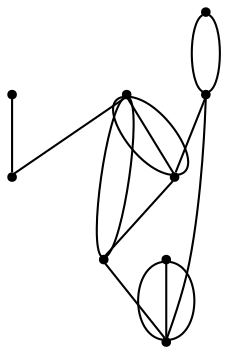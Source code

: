 graph {
  node [shape=point,comment="{\"directed\":false,\"doi\":\"10.1007/978-3-031-22203-0_9\",\"figure\":\"7\"}"]

  v0 [pos="893.4798396585575,882.4673378063972"]
  v1 [pos="760.1252623065641,949.143809308186"]
  v2 [pos="626.7706849545706,682.4379233010307"]
  v3 [pos="760.1252623065641,815.7908663046084"]
  v4 [pos="626.7706849545706,1082.4967523117637"]
  v5 [pos="626.7706849545706,882.4673378063972"]
  v6 [pos="493.41610760257703,949.143809308186"]
  v7 [pos="493.41610760257703,815.7908663046084"]
  v8 [pos="360.0615302505835,882.4673378063972"]

  v8 -- v2 [id="-2",pos="360.0615302505835,882.4673378063972 426.7388189265803,615.7614517992417 426.7388189265803,615.7614517992417 426.7388189265803,615.7614517992417 626.7706849545706,682.4379233010307 626.7706849545706,682.4379233010307 626.7706849545706,682.4379233010307"]
  v8 -- v2 [id="-4",pos="360.0615302505835,882.4673378063972 293.3842415745867,615.7614517992417 293.3842415745867,615.7614517992417 293.3842415745867,615.7614517992417 426.7388189265803,615.761324623965 426.7388189265803,615.761324623965 426.7388189265803,615.761324623965 826.8025509825609,615.761324623965 826.8025509825609,615.761324623965 826.8025509825609,615.761324623965 960.1571283345544,615.761324623965 960.1571283345544,615.761324623965 960.1571283345544,615.761324623965 960.1571283345544,1149.1730966382756 960.1571283345544,1149.1730966382756 960.1571283345544,1149.1730966382756 826.8025509825609,1149.1730966382756 826.8025509825609,1149.1730966382756 826.8025509825609,1149.1730966382756 826.8025509825609,615.761324623965 826.8025509825609,615.761324623965 826.8025509825609,615.761324623965 626.7706849545706,682.4379233010307 626.7706849545706,682.4379233010307 626.7706849545706,682.4379233010307"]
  v6 -- v7 [id="-9",pos="493.41610760257703,949.143809308186 560.0933962785738,882.4673378063972 560.0933962785738,882.4673378063972 560.0933962785738,882.4673378063972 493.41610760257703,815.7908663046084 493.41610760257703,815.7908663046084 493.41610760257703,815.7908663046084"]
  v7 -- v6 [id="-13",pos="493.41610760257703,815.7908663046084 426.7388189265803,882.4673378063972 426.7388189265803,882.4673378063972 426.7388189265803,882.4673378063972 493.41610760257703,949.143809308186 493.41610760257703,949.143809308186 493.41610760257703,949.143809308186"]
  v7 -- v5 [id="-14",pos="493.41610760257703,815.7908663046084 560.0933962785738,749.1143948028194 560.0933962785738,749.1143948028194 560.0933962785738,749.1143948028194 626.7706849545706,882.4673378063972 626.7706849545706,882.4673378063972 626.7706849545706,882.4673378063972"]
  v6 -- v5 [id="-15",pos="493.41610760257703,949.143809308186 560.0933962785738,1015.8202808099749 560.0933962785738,1015.8202808099749 560.0933962785738,1015.8202808099749 626.7706849545706,882.4673378063972 626.7706849545706,882.4673378063972 626.7706849545706,882.4673378063972"]
  v2 -- v7 [id="-17",pos="626.7706849545706,682.4379233010307 426.7388189265803,749.1143948028194 426.7388189265803,749.1143948028194 426.7388189265803,749.1143948028194 493.41610760257703,815.7908663046084 493.41610760257703,815.7908663046084 493.41610760257703,815.7908663046084"]
  v0 -- v4 [id="-23",pos="893.4798396585575,882.4673378063972 826.8025509825609,1149.1730966382756 826.8025509825609,1149.1730966382756 826.8025509825609,1149.1730966382756 426.7388189265803,1149.1730966382756 426.7388189265803,1149.1730966382756 426.7388189265803,1149.1730966382756 426.7388189265803,1015.820153634698 426.7388189265803,1015.820153634698 426.7388189265803,1015.820153634698 560.0933962785738,1015.820153634698 560.0933962785738,1015.820153634698 560.0933962785738,1015.820153634698 560.0933962785738,749.1142676275427 560.0933962785738,749.1142676275427 560.0933962785738,749.1142676275427 426.7388189265803,749.1142676275427 426.7388189265803,749.1142676275427 426.7388189265803,749.1142676275427 426.7388189265803,882.4672106311205 426.7388189265803,882.4672106311205 426.7388189265803,882.4672106311205 426.7388189265803,1015.820153634698 426.7388189265803,1015.820153634698 426.7388189265803,1015.820153634698 826.8025509825609,1015.820153634698 826.8025509825609,1015.820153634698 826.8025509825609,1015.820153634698 826.8025509825609,1149.1730966382756 826.8025509825609,1149.1730966382756 826.8025509825609,1149.1730966382756 626.7706849545706,1082.4967523117637 626.7706849545706,1082.4967523117637 626.7706849545706,1082.4967523117637"]
  v6 -- v7 [id="-26",pos="493.41610760257703,949.143809308186 460.0774632645786,915.8055735572916 460.0774632645786,915.8055735572916 460.0774632645786,915.8055735572916 493.41610760257703,882.4673378063972 493.41610760257703,882.4673378063972 493.41610760257703,882.4673378063972 460.0774632645786,849.1291020555027 460.0774632645786,849.1291020555027 460.0774632645786,849.1291020555027 493.41610760257703,815.7908663046084 493.41610760257703,815.7908663046084 493.41610760257703,815.7908663046084"]
  v6 -- v5 [id="-30",pos="493.41610760257703,949.143809308186 543.4240741095746,899.1364556818444 543.4240741095746,899.1364556818444 543.4240741095746,899.1364556818444 560.0933962785738,915.8055735572916 560.0933962785738,915.8055735572916 560.0933962785738,915.8055735572916 610.1013627855714,982.4820450590804 610.1013627855714,982.4820450590804 610.1013627855714,982.4820450590804 643.4400071235698,915.8055735572916 643.4400071235698,915.8055735572916 643.4400071235698,915.8055735572916 626.7706849545706,882.4673378063972 626.7706849545706,882.4673378063972 626.7706849545706,882.4673378063972"]
  v5 -- v3 [id="-31",pos="626.7706849545706,882.4673378063972 693.4479736305673,749.1143948028194 693.4479736305673,749.1143948028194 693.4479736305673,749.1143948028194 760.1252623065641,815.7908663046084 760.1252623065641,815.7908663046084 760.1252623065641,815.7908663046084"]
  v2 -- v3 [id="-36",pos="626.7706849545706,682.4379233010307 826.8025509825609,749.1143948028194 826.8025509825609,749.1143948028194 826.8025509825609,749.1143948028194 760.1252623065641,815.7908663046084 760.1252623065641,815.7908663046084 760.1252623065641,815.7908663046084"]
  v1 -- v3 [id="-43",pos="760.1252623065641,949.143809308186 693.4479736305673,882.4673378063972 693.4479736305673,882.4673378063972 693.4479736305673,882.4673378063972 760.1252623065641,815.7908663046084 760.1252623065641,815.7908663046084 760.1252623065641,815.7908663046084"]
  v1 -- v3 [id="-46",pos="760.1252623065641,949.143809308186 826.8025509825609,882.4673378063972 826.8025509825609,882.4673378063972 826.8025509825609,882.4673378063972 760.1252623065641,815.7908663046084 760.1252623065641,815.7908663046084 760.1252623065641,815.7908663046084"]
  v6 -- v4 [id="-47",pos="493.41610760257703,949.143809308186 426.7388189265803,1015.8202808099749 426.7388189265803,1015.8202808099749 426.7388189265803,1015.8202808099749 626.7706849545706,1082.4967523117637 626.7706849545706,1082.4967523117637 626.7706849545706,1082.4967523117637"]
  v1 -- v3 [id="-51",pos="760.1252623065641,949.143809308186 723.0818295766504,912.1008305700047 723.0818295766504,912.1008305700047 723.0818295766504,912.1008305700047 760.1252623065641,882.4673378063972 760.1252623065641,882.4673378063972 760.1252623065641,882.4673378063972 726.7866179685657,849.1291020555027 726.7866179685657,849.1291020555027 726.7866179685657,849.1291020555027 760.1252623065641,815.7908663046084 760.1252623065641,815.7908663046084 760.1252623065641,815.7908663046084"]
}